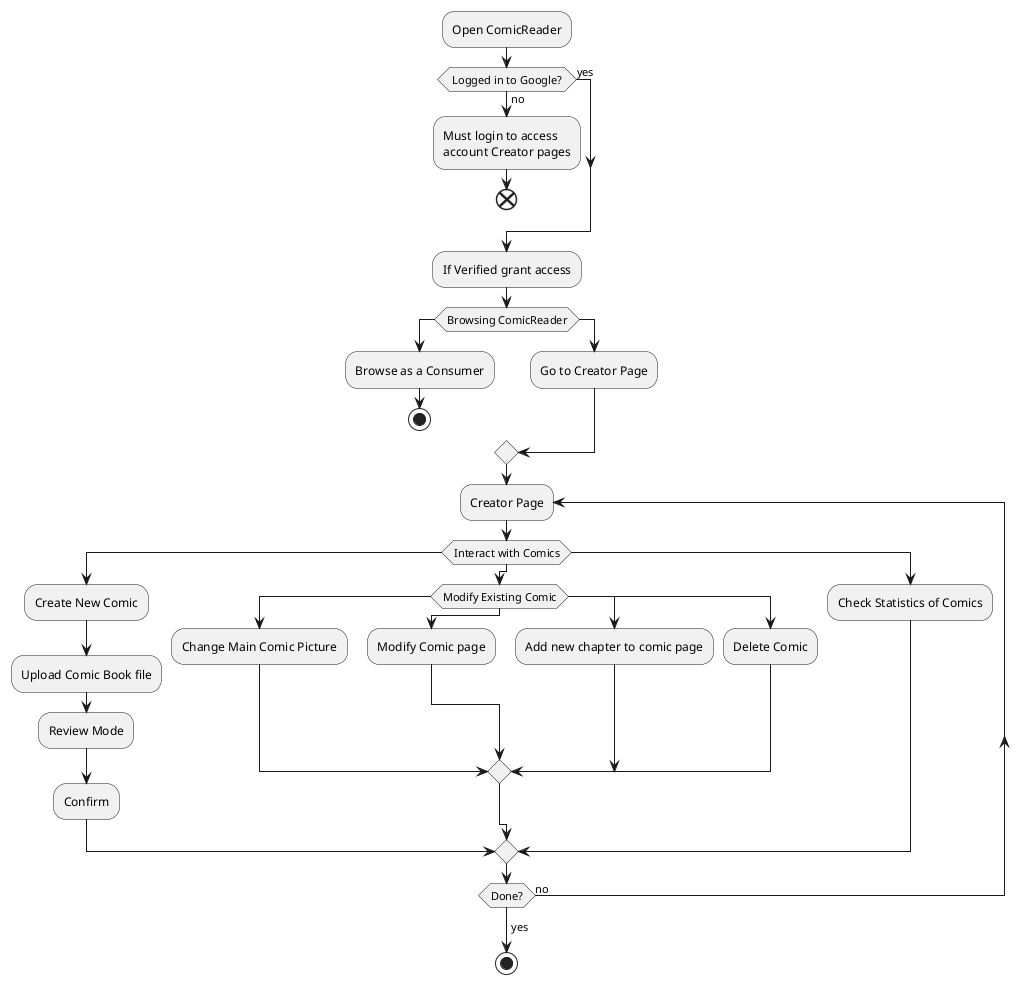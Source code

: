 @startuml
:Open ComicReader;

if( Logged in to Google? ) then (yes)
else (no)
    :Must login to access
    account Creator pages;
    end
endif

:If Verified grant access;
switch(Browsing ComicReader)
case()
    :Browse as a Consumer;
    stop
case()
    :Go to Creator Page;
endswitch

repeat :Creator Page;

    switch(Interact with Comics)
    case()
        :Create New Comic;
        :Upload Comic Book file;
        :Review Mode;
        :Confirm;
    case()
        switch(Modify Existing Comic)
        case()
            :Change Main Comic Picture;
        case()
            :Modify Comic page;
        case()
            :Add new chapter to comic page;
        case()
            :Delete Comic;
        endswitch

    case()
        :Check Statistics of Comics;
    endswitch

repeat while (Done?) is (no)
-> yes;
stop




@enduml